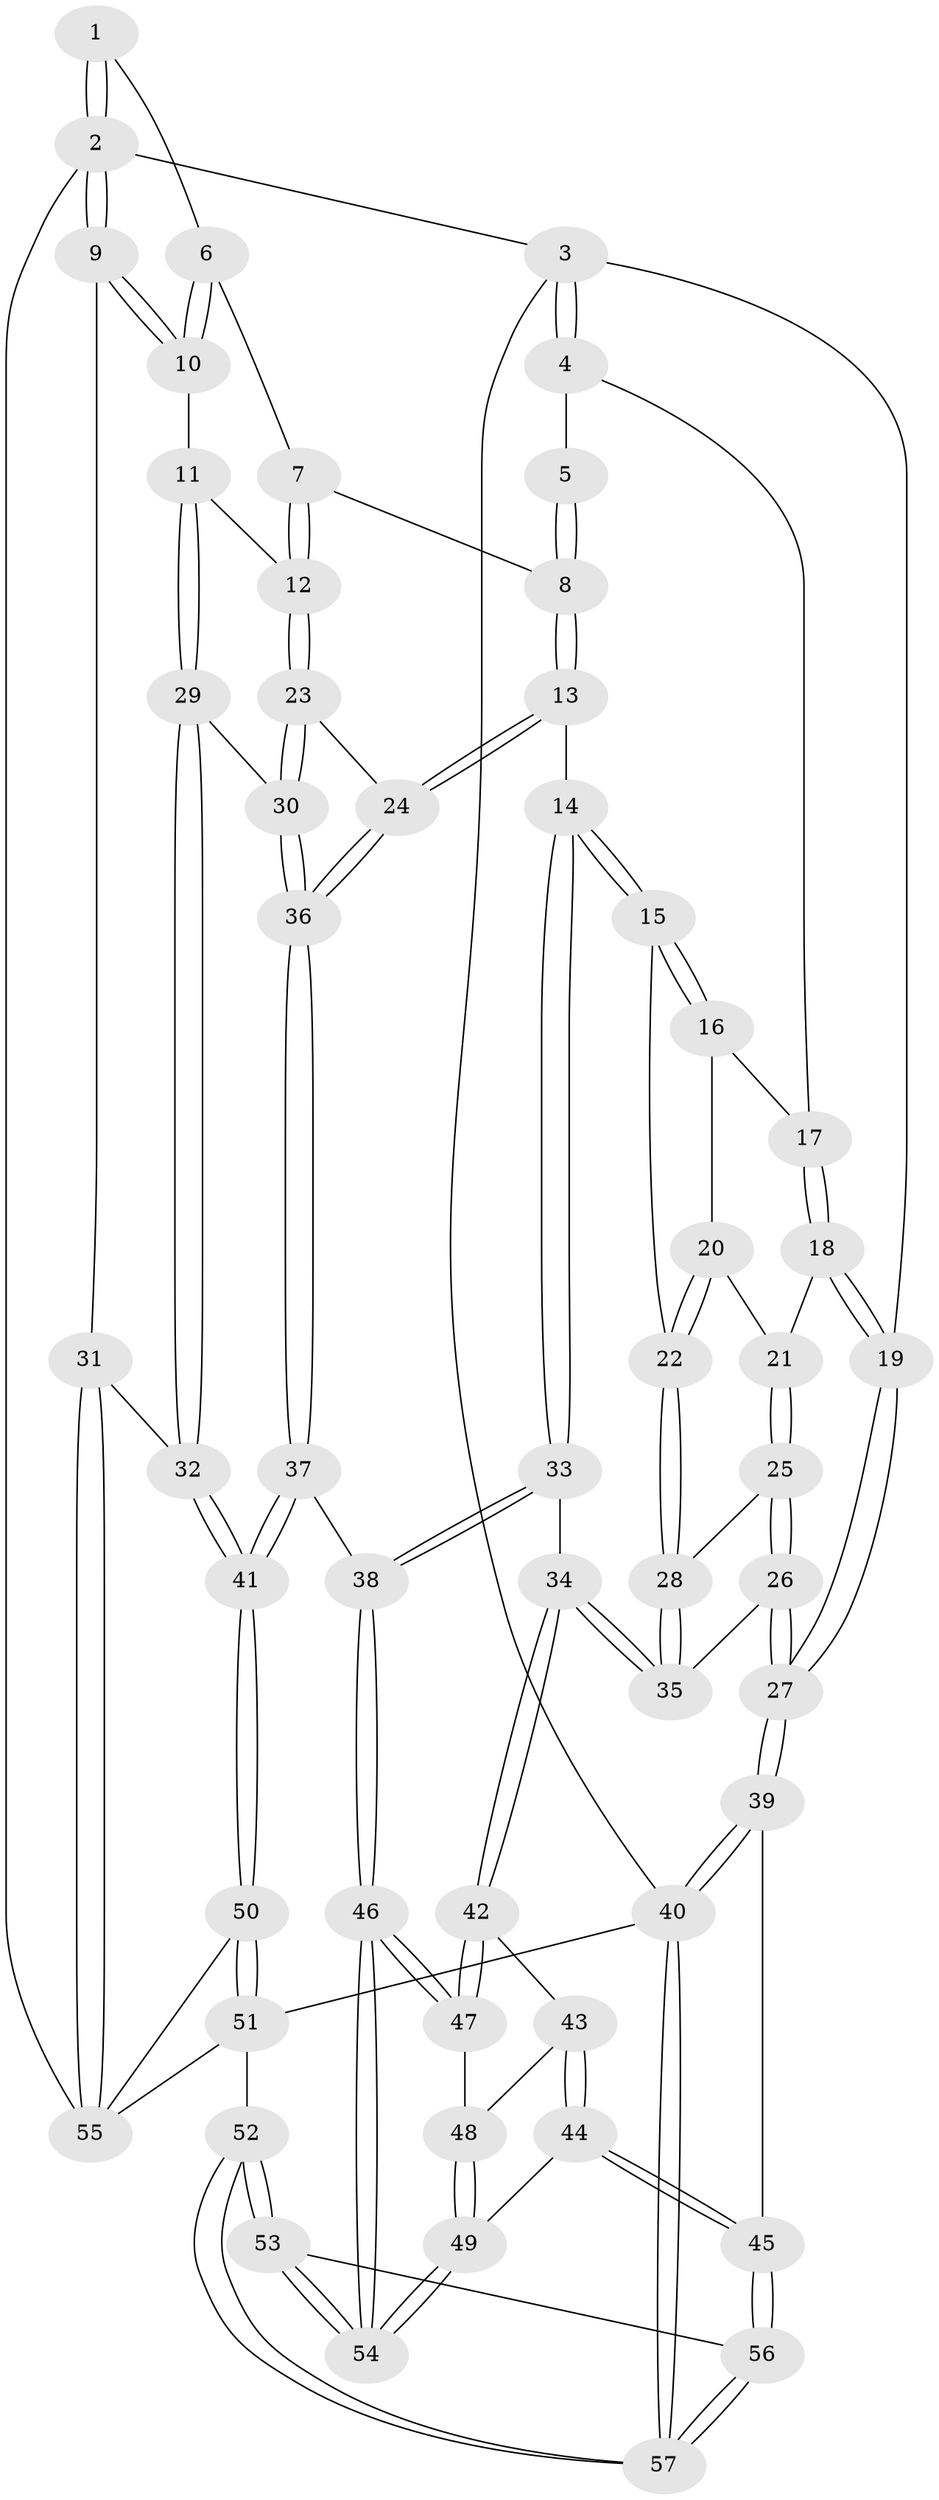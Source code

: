 // coarse degree distribution, {3: 0.17647058823529413, 6: 0.058823529411764705, 5: 0.29411764705882354, 4: 0.47058823529411764}
// Generated by graph-tools (version 1.1) at 2025/24/03/03/25 07:24:36]
// undirected, 57 vertices, 139 edges
graph export_dot {
graph [start="1"]
  node [color=gray90,style=filled];
  1 [pos="+0.7453716448614104+0"];
  2 [pos="+1+0"];
  3 [pos="+0+0"];
  4 [pos="+0.023817596345071836+0"];
  5 [pos="+0.32296917429034083+0"];
  6 [pos="+0.7448618782511767+0"];
  7 [pos="+0.6444287727218289+0.07114253992060983"];
  8 [pos="+0.4484136670288903+0.19260219148703597"];
  9 [pos="+1+0.22533333781993964"];
  10 [pos="+0.8556882471173237+0.2384830874886108"];
  11 [pos="+0.8411382424275028+0.24572565546956696"];
  12 [pos="+0.7280853200054904+0.2391881666208646"];
  13 [pos="+0.42878647679108006+0.26003014873805125"];
  14 [pos="+0.3811981514258785+0.2784283580449361"];
  15 [pos="+0.3257366064989845+0.27628109555268565"];
  16 [pos="+0.18869524951869773+0.16003736320217224"];
  17 [pos="+0.07401805244018848+0"];
  18 [pos="+0.06163992635912052+0.2877165352191631"];
  19 [pos="+0+0.22968105719025128"];
  20 [pos="+0.10114763892843819+0.2716949254229148"];
  21 [pos="+0.07895887254380567+0.29357000378634834"];
  22 [pos="+0.2683863000621339+0.3251455334827176"];
  23 [pos="+0.6266340960905319+0.3339051487485608"];
  24 [pos="+0.5557298876121567+0.3497075753833948"];
  25 [pos="+0.09930196617560753+0.3404457771270745"];
  26 [pos="+0.039585858904900885+0.4884774202343024"];
  27 [pos="+0+0.5705231207436988"];
  28 [pos="+0.23053786829467796+0.3622351942561904"];
  29 [pos="+0.8119827544076174+0.47617249980036985"];
  30 [pos="+0.783823226059941+0.4716200208468948"];
  31 [pos="+1+0.5796300649514632"];
  32 [pos="+0.9339081777160645+0.585026774958125"];
  33 [pos="+0.36097282677884973+0.4790522020546508"];
  34 [pos="+0.2302792791228994+0.5469467852937411"];
  35 [pos="+0.19498347411211572+0.5085400646963665"];
  36 [pos="+0.5472745652093303+0.5863384014262005"];
  37 [pos="+0.5429897440608275+0.5966010145290436"];
  38 [pos="+0.5304122468281226+0.6027751520900362"];
  39 [pos="+0+0.655616742594712"];
  40 [pos="+0+1"];
  41 [pos="+0.756093836351503+0.734053009641943"];
  42 [pos="+0.23950291762767525+0.6009343887708093"];
  43 [pos="+0.2164708302653567+0.6417170073520772"];
  44 [pos="+0.096044023339128+0.7635975888086843"];
  45 [pos="+0.09073980409353985+0.7670536879425198"];
  46 [pos="+0.46287028391793356+0.6781115558482765"];
  47 [pos="+0.4482557444581792+0.67481442958884"];
  48 [pos="+0.2870900947818456+0.7319701284752139"];
  49 [pos="+0.28934329688776667+0.780493907172783"];
  50 [pos="+0.7453120978508526+0.867331108325317"];
  51 [pos="+0.6041301328938163+1"];
  52 [pos="+0.5209609910335957+1"];
  53 [pos="+0.44003671105792946+0.9306921122583137"];
  54 [pos="+0.43747590536368136+0.9098848056641743"];
  55 [pos="+1+0.8878110322343664"];
  56 [pos="+0.12718852076493742+0.8618429057455296"];
  57 [pos="+0.024365573739163992+1"];
  1 -- 2;
  1 -- 2;
  1 -- 6;
  2 -- 3;
  2 -- 9;
  2 -- 9;
  2 -- 55;
  3 -- 4;
  3 -- 4;
  3 -- 19;
  3 -- 40;
  4 -- 5;
  4 -- 17;
  5 -- 8;
  5 -- 8;
  6 -- 7;
  6 -- 10;
  6 -- 10;
  7 -- 8;
  7 -- 12;
  7 -- 12;
  8 -- 13;
  8 -- 13;
  9 -- 10;
  9 -- 10;
  9 -- 31;
  10 -- 11;
  11 -- 12;
  11 -- 29;
  11 -- 29;
  12 -- 23;
  12 -- 23;
  13 -- 14;
  13 -- 24;
  13 -- 24;
  14 -- 15;
  14 -- 15;
  14 -- 33;
  14 -- 33;
  15 -- 16;
  15 -- 16;
  15 -- 22;
  16 -- 17;
  16 -- 20;
  17 -- 18;
  17 -- 18;
  18 -- 19;
  18 -- 19;
  18 -- 21;
  19 -- 27;
  19 -- 27;
  20 -- 21;
  20 -- 22;
  20 -- 22;
  21 -- 25;
  21 -- 25;
  22 -- 28;
  22 -- 28;
  23 -- 24;
  23 -- 30;
  23 -- 30;
  24 -- 36;
  24 -- 36;
  25 -- 26;
  25 -- 26;
  25 -- 28;
  26 -- 27;
  26 -- 27;
  26 -- 35;
  27 -- 39;
  27 -- 39;
  28 -- 35;
  28 -- 35;
  29 -- 30;
  29 -- 32;
  29 -- 32;
  30 -- 36;
  30 -- 36;
  31 -- 32;
  31 -- 55;
  31 -- 55;
  32 -- 41;
  32 -- 41;
  33 -- 34;
  33 -- 38;
  33 -- 38;
  34 -- 35;
  34 -- 35;
  34 -- 42;
  34 -- 42;
  36 -- 37;
  36 -- 37;
  37 -- 38;
  37 -- 41;
  37 -- 41;
  38 -- 46;
  38 -- 46;
  39 -- 40;
  39 -- 40;
  39 -- 45;
  40 -- 57;
  40 -- 57;
  40 -- 51;
  41 -- 50;
  41 -- 50;
  42 -- 43;
  42 -- 47;
  42 -- 47;
  43 -- 44;
  43 -- 44;
  43 -- 48;
  44 -- 45;
  44 -- 45;
  44 -- 49;
  45 -- 56;
  45 -- 56;
  46 -- 47;
  46 -- 47;
  46 -- 54;
  46 -- 54;
  47 -- 48;
  48 -- 49;
  48 -- 49;
  49 -- 54;
  49 -- 54;
  50 -- 51;
  50 -- 51;
  50 -- 55;
  51 -- 52;
  51 -- 55;
  52 -- 53;
  52 -- 53;
  52 -- 57;
  52 -- 57;
  53 -- 54;
  53 -- 54;
  53 -- 56;
  56 -- 57;
  56 -- 57;
}
